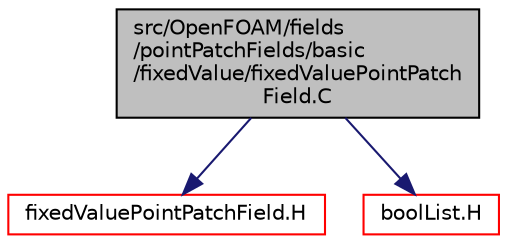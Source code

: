 digraph "src/OpenFOAM/fields/pointPatchFields/basic/fixedValue/fixedValuePointPatchField.C"
{
  bgcolor="transparent";
  edge [fontname="Helvetica",fontsize="10",labelfontname="Helvetica",labelfontsize="10"];
  node [fontname="Helvetica",fontsize="10",shape=record];
  Node0 [label="src/OpenFOAM/fields\l/pointPatchFields/basic\l/fixedValue/fixedValuePointPatch\lField.C",height=0.2,width=0.4,color="black", fillcolor="grey75", style="filled", fontcolor="black"];
  Node0 -> Node1 [color="midnightblue",fontsize="10",style="solid",fontname="Helvetica"];
  Node1 [label="fixedValuePointPatchField.H",height=0.2,width=0.4,color="red",URL="$a10646.html"];
  Node0 -> Node162 [color="midnightblue",fontsize="10",style="solid",fontname="Helvetica"];
  Node162 [label="boolList.H",height=0.2,width=0.4,color="red",URL="$a12920.html"];
}
